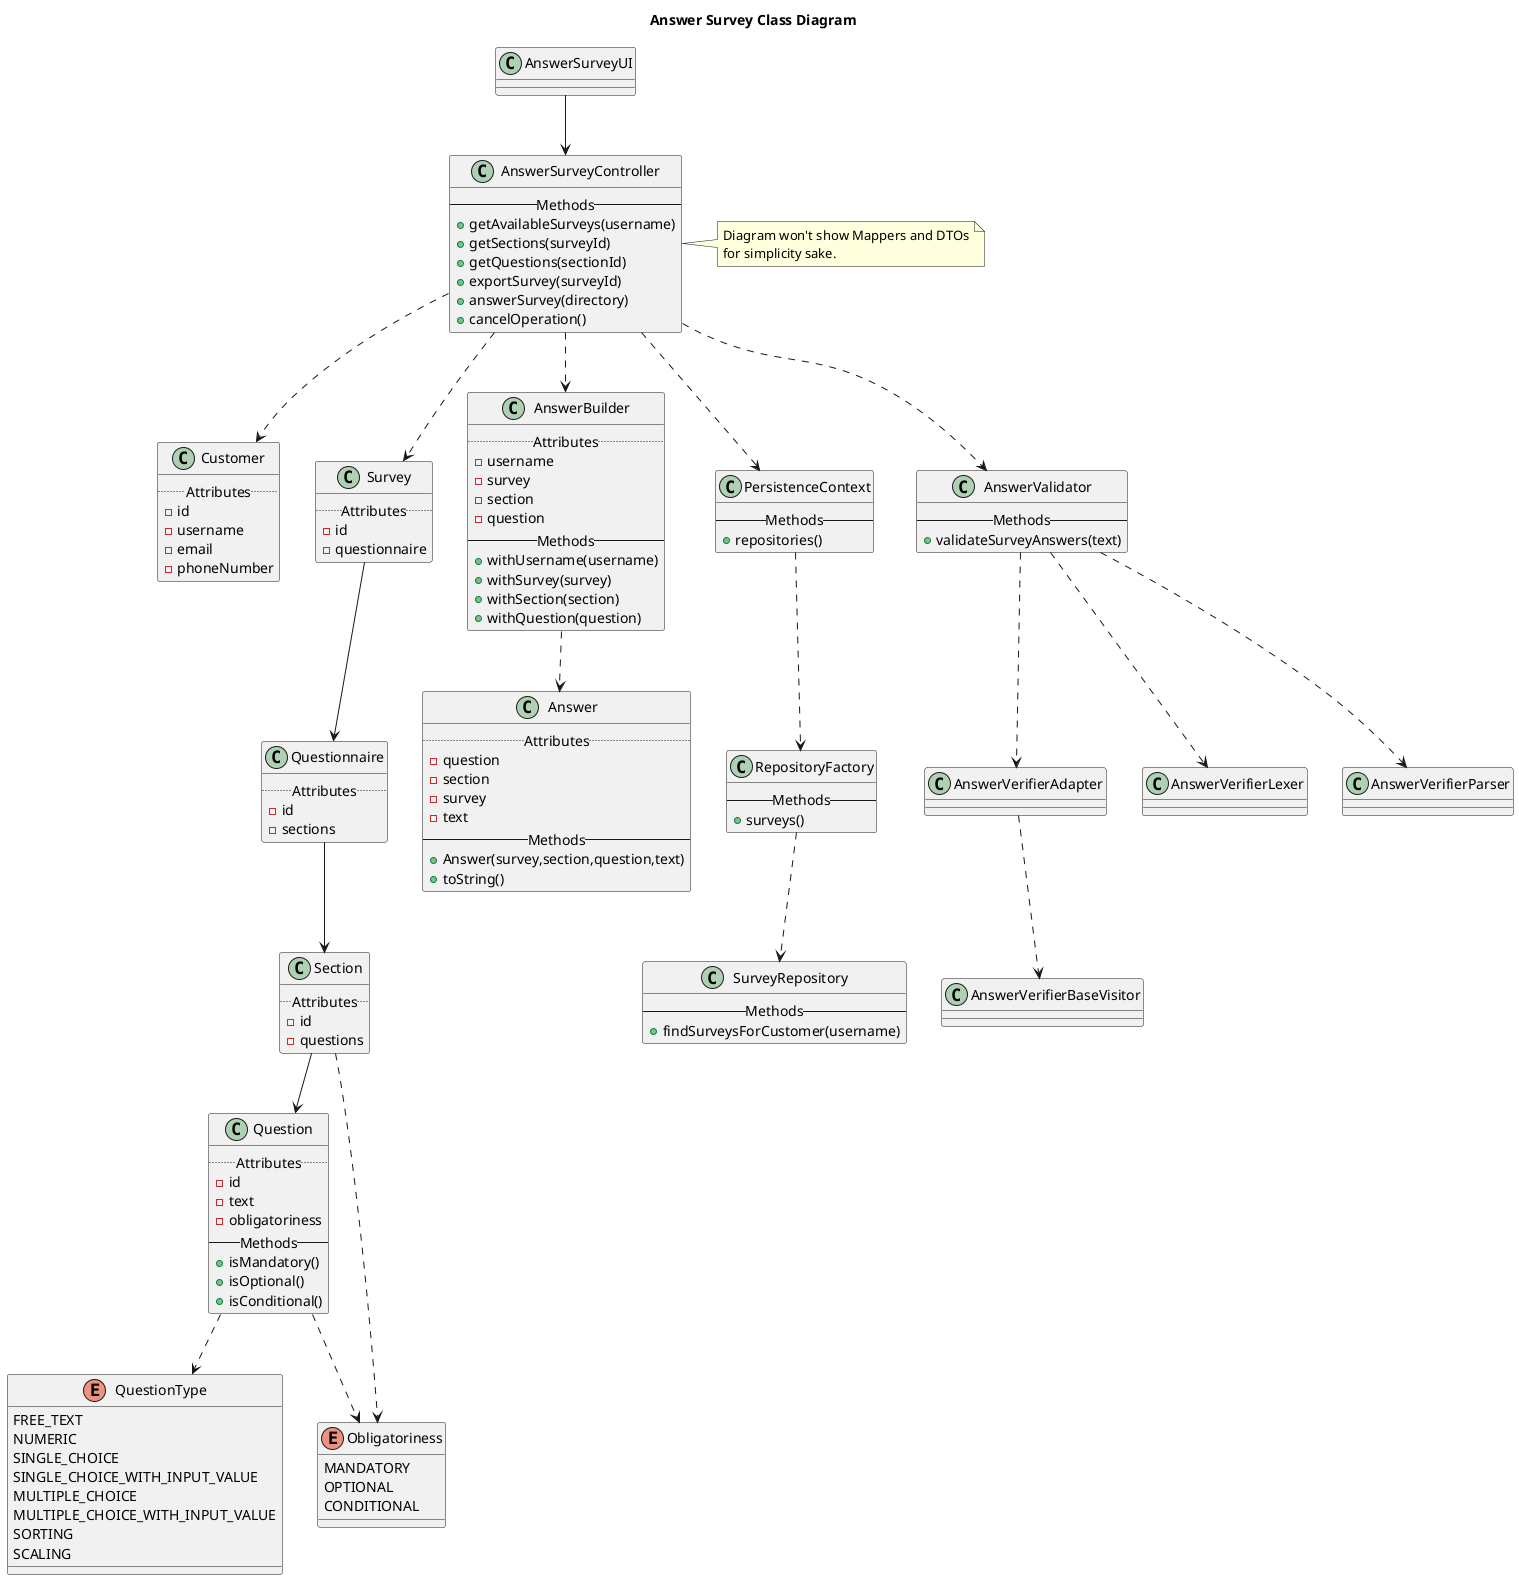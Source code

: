 @startuml
title Answer Survey Class Diagram

class AnswerSurveyUI

class AnswerSurveyController{
--Methods--
+ getAvailableSurveys(username)
+ getSections(surveyId)
+ getQuestions(sectionId)
+ exportSurvey(surveyId)
+ answerSurvey(directory)
+ cancelOperation()
}
note right: Diagram won't show Mappers and DTOs\nfor simplicity sake.
class Customer{
..Attributes..
- id
- username
- email
- phoneNumber
}

class Survey{
..Attributes..
- id
- questionnaire
}

class Questionnaire{
..Attributes..
- id
- sections
}

class Section{
..Attributes..
- id
- questions
}

class Question{
..Attributes..
- id
- text
- obligatoriness
--Methods--
+ isMandatory()
+ isOptional()
+ isConditional()
}

enum QuestionType{
 FREE_TEXT
    NUMERIC
    SINGLE_CHOICE
    SINGLE_CHOICE_WITH_INPUT_VALUE
    MULTIPLE_CHOICE
    MULTIPLE_CHOICE_WITH_INPUT_VALUE
    SORTING
    SCALING
}

enum Obligatoriness{
    MANDATORY
    OPTIONAL
    CONDITIONAL
}

class Answer{
..Attributes..
- question
- section
- survey
- text
--Methods--
+Answer(survey,section,question,text)
+ toString()
}

class AnswerBuilder{
..Attributes..
- username
- survey
- section
- question
--Methods--
+ withUsername(username)
+ withSurvey(survey)
+ withSection(section)
+ withQuestion(question)
}

class PersistenceContext{
--Methods--
+ repositories()
}

class RepositoryFactory{
--Methods--
+ surveys()
}

class SurveyRepository{
--Methods--
+ findSurveysForCustomer(username)
}

class AnswerValidator{
--Methods--
+ validateSurveyAnswers(text)
}

AnswerSurveyUI --> AnswerSurveyController

AnswerSurveyController ..> PersistenceContext
AnswerSurveyController ..> Customer
AnswerSurveyController ..> Survey
AnswerSurveyController ..> AnswerBuilder
AnswerSurveyController ..> AnswerValidator

PersistenceContext ..> RepositoryFactory

RepositoryFactory ..> SurveyRepository

AnswerValidator ..> AnswerVerifierAdapter
AnswerValidator ..> AnswerVerifierLexer
AnswerValidator ..> AnswerVerifierParser

AnswerVerifierAdapter ..> AnswerVerifierBaseVisitor

AnswerBuilder ..> Answer

Survey --> Questionnaire
Questionnaire --> Section
Section --> Question
Section ..> Obligatoriness

Question ..> QuestionType
Question ..> Obligatoriness

@enduml